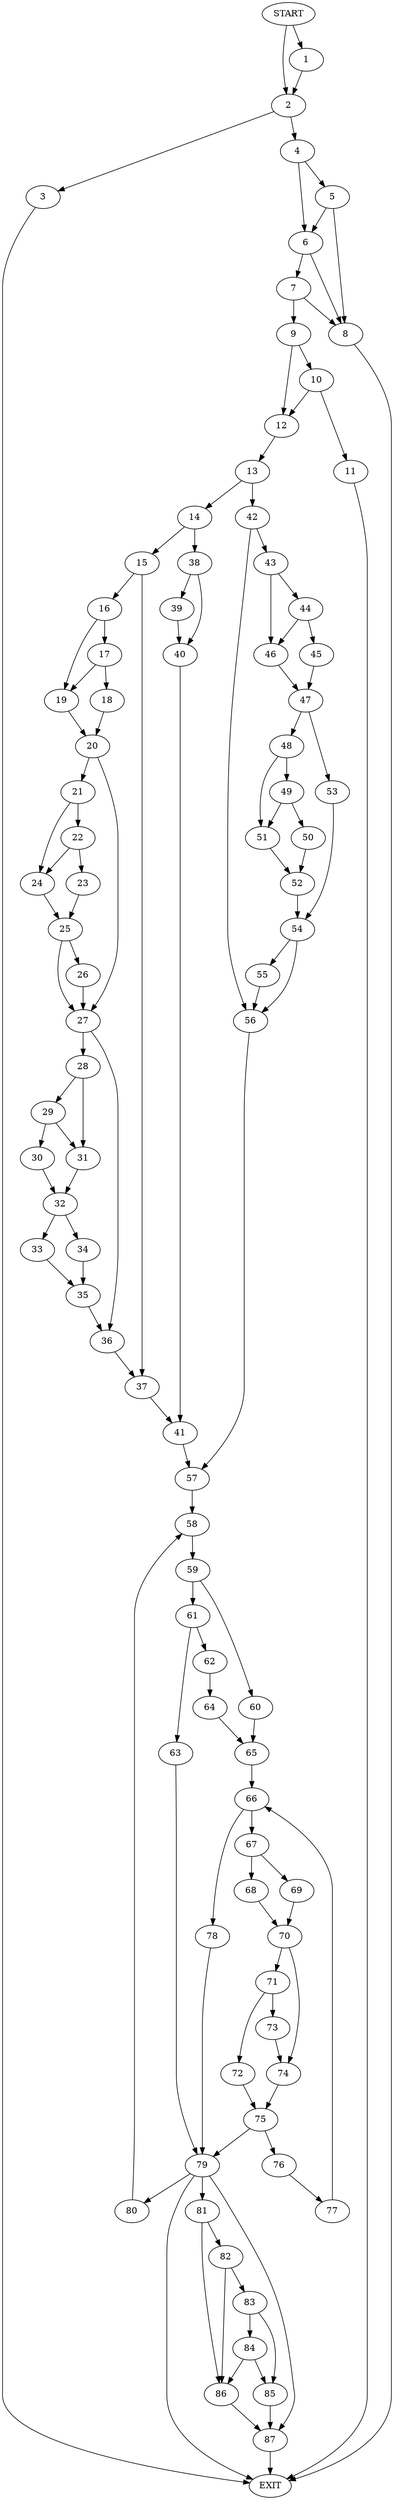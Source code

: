 digraph { 
0 [label="START"];
1;
2;
3;
4;
5;
6;
7;
8;
9;
10;
11;
12;
13;
14;
15;
16;
17;
18;
19;
20;
21;
22;
23;
24;
25;
26;
27;
28;
29;
30;
31;
32;
33;
34;
35;
36;
37;
38;
39;
40;
41;
42;
43;
44;
45;
46;
47;
48;
49;
50;
51;
52;
53;
54;
55;
56;
57;
58;
59;
60;
61;
62;
63;
64;
65;
66;
67;
68;
69;
70;
71;
72;
73;
74;
75;
76;
77;
78;
79;
80;
81;
82;
83;
84;
85;
86;
87;
88[label="EXIT"];
0 -> 1;
0 -> 2;
1 -> 2;
2 -> 3;
2 -> 4;
3 -> 88;
4 -> 5;
4 -> 6;
5 -> 8;
5 -> 6;
6 -> 8;
6 -> 7;
7 -> 8;
7 -> 9;
8 -> 88;
9 -> 10;
9 -> 12;
10 -> 11;
10 -> 12;
11 -> 88;
12 -> 13;
13 -> 14;
13 -> 42;
14 -> 15;
14 -> 38;
15 -> 37;
15 -> 16;
16 -> 17;
16 -> 19;
17 -> 18;
17 -> 19;
18 -> 20;
19 -> 20;
20 -> 21;
20 -> 27;
21 -> 22;
21 -> 24;
22 -> 23;
22 -> 24;
23 -> 25;
24 -> 25;
25 -> 26;
25 -> 27;
26 -> 27;
27 -> 28;
27 -> 36;
28 -> 29;
28 -> 31;
29 -> 30;
29 -> 31;
30 -> 32;
31 -> 32;
32 -> 33;
32 -> 34;
33 -> 35;
34 -> 35;
35 -> 36;
36 -> 37;
37 -> 41;
38 -> 39;
38 -> 40;
39 -> 40;
40 -> 41;
41 -> 57;
42 -> 43;
42 -> 56;
43 -> 44;
43 -> 46;
44 -> 45;
44 -> 46;
45 -> 47;
46 -> 47;
47 -> 48;
47 -> 53;
48 -> 49;
48 -> 51;
49 -> 50;
49 -> 51;
50 -> 52;
51 -> 52;
52 -> 54;
53 -> 54;
54 -> 55;
54 -> 56;
55 -> 56;
56 -> 57;
57 -> 58;
58 -> 59;
59 -> 60;
59 -> 61;
60 -> 65;
61 -> 62;
61 -> 63;
62 -> 64;
63 -> 79;
64 -> 65;
65 -> 66;
66 -> 67;
66 -> 78;
67 -> 68;
67 -> 69;
68 -> 70;
69 -> 70;
70 -> 71;
70 -> 74;
71 -> 72;
71 -> 73;
72 -> 75;
73 -> 74;
74 -> 75;
75 -> 79;
75 -> 76;
76 -> 77;
77 -> 66;
78 -> 79;
79 -> 88;
79 -> 80;
79:s2 -> 81;
79:s3 -> 87;
80 -> 58;
81 -> 82;
81 -> 86;
82 -> 83;
82 -> 86;
83 -> 85;
83 -> 84;
84 -> 85;
84 -> 86;
85 -> 87;
86 -> 87;
87 -> 88;
}